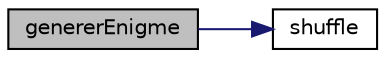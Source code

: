 digraph "genererEnigme"
{
  edge [fontname="Helvetica",fontsize="10",labelfontname="Helvetica",labelfontsize="10"];
  node [fontname="Helvetica",fontsize="10",shape=record];
  rankdir="LR";
  Node23 [label="genererEnigme",height=0.2,width=0.4,color="black", fillcolor="grey75", style="filled", fontcolor="black"];
  Node23 -> Node24 [color="midnightblue",fontsize="10",style="solid",fontname="Helvetica"];
  Node24 [label="shuffle",height=0.2,width=0.4,color="black", fillcolor="white", style="filled",URL="$enigme_8c.html#afbeca555e613f91a8b97861bbffa69bf"];
}
